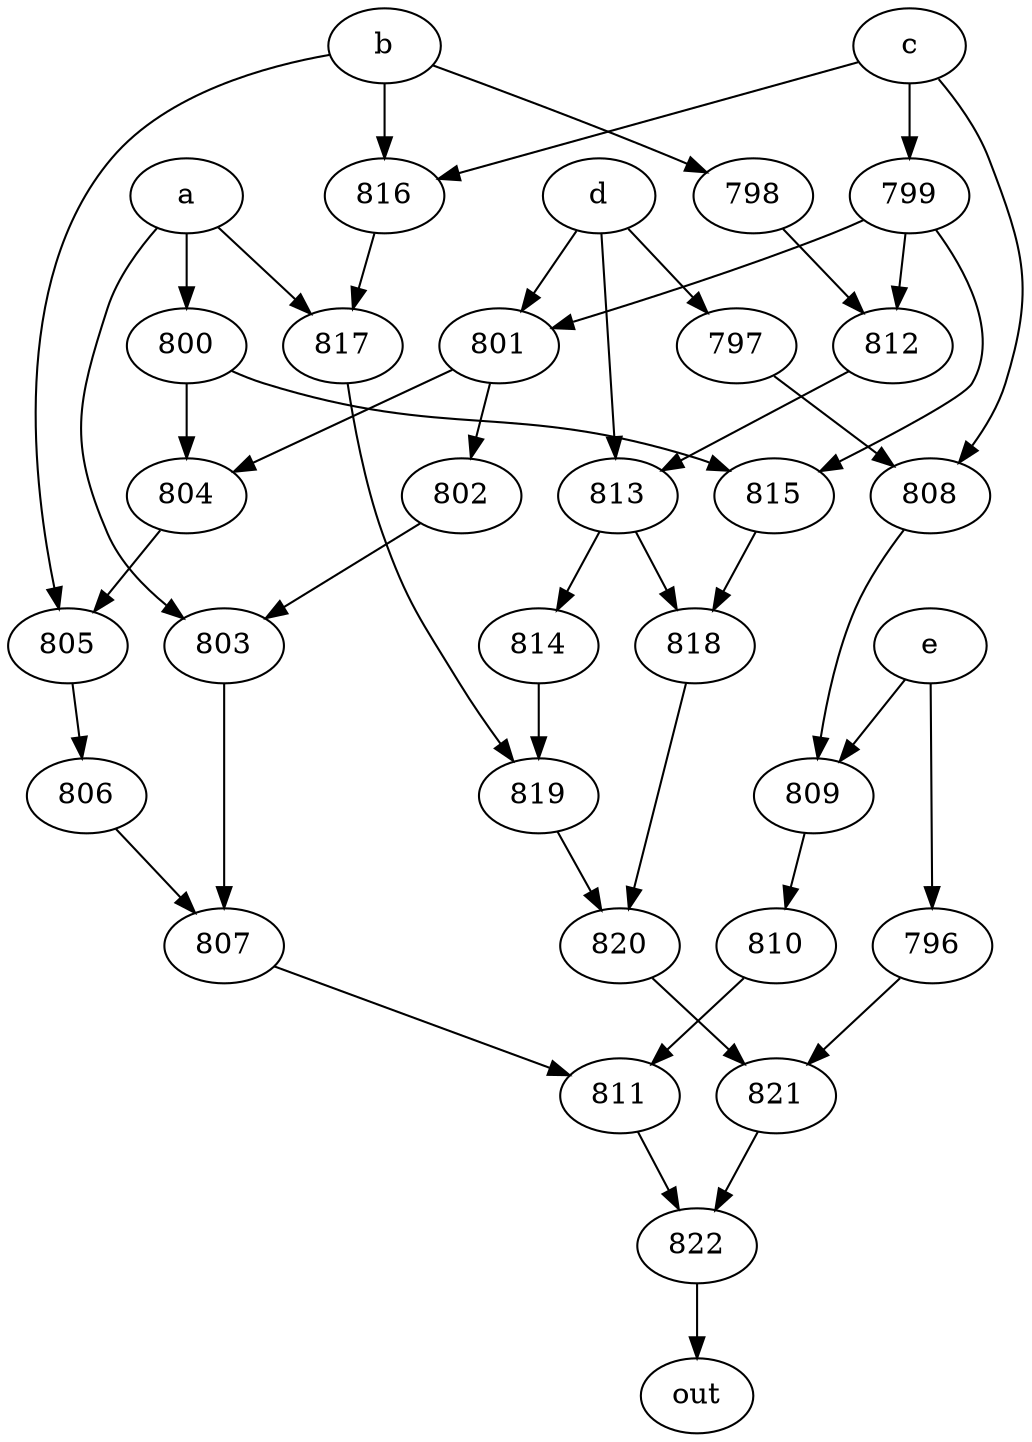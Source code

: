 strict digraph "" {
	822 -> out;
	a -> 800;
	a -> 803;
	a -> 817;
	800 -> 804;
	800 -> 815;
	803 -> 807;
	817 -> 819;
	804 -> 805;
	815 -> 818;
	807 -> 811;
	819 -> 820;
	b -> 798;
	b -> 805;
	b -> 816;
	798 -> 812;
	805 -> 806;
	816 -> 817;
	812 -> 813;
	806 -> 807;
	c -> 816;
	c -> 799;
	c -> 808;
	799 -> 815;
	799 -> 812;
	799 -> 801;
	808 -> 809;
	801 -> 804;
	801 -> 802;
	809 -> 810;
	d -> 801;
	d -> 797;
	d -> 813;
	797 -> 808;
	813 -> 814;
	813 -> 818;
	802 -> 803;
	814 -> 819;
	818 -> 820;
	e -> 809;
	e -> 796;
	796 -> 821;
	821 -> 822;
	810 -> 811;
	811 -> 822;
	820 -> 821;
}
